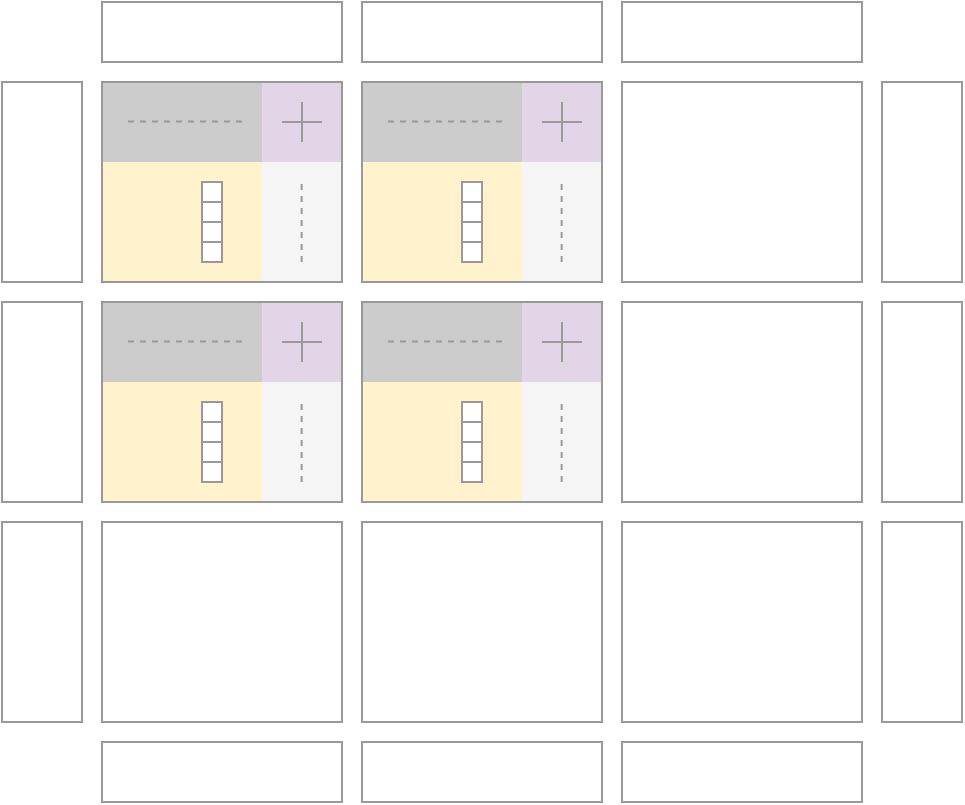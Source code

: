 <mxfile version="20.6.2" type="device"><diagram id="r5QSQ7qwRCgV-HhilGFO" name="Page-1"><mxGraphModel dx="882" dy="587" grid="1" gridSize="10" guides="1" tooltips="1" connect="1" arrows="1" fold="1" page="1" pageScale="1" pageWidth="827" pageHeight="1169" math="0" shadow="0"><root><mxCell id="0"/><mxCell id="1" parent="0"/><mxCell id="Y2Xyqurv45fn3SS9aa2r-15" value="" style="group" vertex="1" connectable="0" parent="1"><mxGeometry x="160" y="160" width="120" height="100" as="geometry"/></mxCell><mxCell id="Y2Xyqurv45fn3SS9aa2r-1" value="" style="rounded=0;whiteSpace=wrap;html=1;fillColor=#CCCCCC;strokeColor=none;fontColor=#333333;" vertex="1" parent="Y2Xyqurv45fn3SS9aa2r-15"><mxGeometry width="80" height="40" as="geometry"/></mxCell><mxCell id="Y2Xyqurv45fn3SS9aa2r-3" value="" style="rounded=0;whiteSpace=wrap;html=1;fillColor=#fff2cc;strokeColor=none;" vertex="1" parent="Y2Xyqurv45fn3SS9aa2r-15"><mxGeometry y="40" width="80" height="60" as="geometry"/></mxCell><mxCell id="Y2Xyqurv45fn3SS9aa2r-4" value="" style="rounded=0;whiteSpace=wrap;html=1;fillColor=#f5f5f5;strokeColor=none;fontColor=#333333;" vertex="1" parent="Y2Xyqurv45fn3SS9aa2r-15"><mxGeometry x="80" y="40" width="40" height="60" as="geometry"/></mxCell><mxCell id="Y2Xyqurv45fn3SS9aa2r-5" value="" style="rounded=0;whiteSpace=wrap;html=1;fillColor=#e1d5e7;strokeColor=none;" vertex="1" parent="Y2Xyqurv45fn3SS9aa2r-15"><mxGeometry x="80" width="40" height="40" as="geometry"/></mxCell><mxCell id="Y2Xyqurv45fn3SS9aa2r-6" value="" style="rounded=0;whiteSpace=wrap;html=1;strokeColor=#999999;" vertex="1" parent="Y2Xyqurv45fn3SS9aa2r-15"><mxGeometry x="50" y="50" width="10" height="10" as="geometry"/></mxCell><mxCell id="Y2Xyqurv45fn3SS9aa2r-7" value="" style="rounded=0;whiteSpace=wrap;html=1;strokeColor=#999999;" vertex="1" parent="Y2Xyqurv45fn3SS9aa2r-15"><mxGeometry x="50" y="60" width="10" height="10" as="geometry"/></mxCell><mxCell id="Y2Xyqurv45fn3SS9aa2r-8" value="" style="rounded=0;whiteSpace=wrap;html=1;strokeColor=#999999;" vertex="1" parent="Y2Xyqurv45fn3SS9aa2r-15"><mxGeometry x="50" y="70" width="10" height="10" as="geometry"/></mxCell><mxCell id="Y2Xyqurv45fn3SS9aa2r-9" value="" style="rounded=0;whiteSpace=wrap;html=1;strokeColor=#999999;" vertex="1" parent="Y2Xyqurv45fn3SS9aa2r-15"><mxGeometry x="50" y="80" width="10" height="10" as="geometry"/></mxCell><mxCell id="Y2Xyqurv45fn3SS9aa2r-10" value="" style="endArrow=none;dashed=1;html=1;rounded=0;strokeColor=#999999;" edge="1" parent="Y2Xyqurv45fn3SS9aa2r-15"><mxGeometry width="50" height="50" relative="1" as="geometry"><mxPoint x="99.81" y="90" as="sourcePoint"/><mxPoint x="99.81" y="50" as="targetPoint"/></mxGeometry></mxCell><mxCell id="Y2Xyqurv45fn3SS9aa2r-11" value="" style="endArrow=none;dashed=1;html=1;rounded=0;strokeColor=#999999;" edge="1" parent="Y2Xyqurv45fn3SS9aa2r-15"><mxGeometry width="50" height="50" relative="1" as="geometry"><mxPoint x="70" y="19.81" as="sourcePoint"/><mxPoint x="10" y="19.81" as="targetPoint"/></mxGeometry></mxCell><mxCell id="Y2Xyqurv45fn3SS9aa2r-12" value="" style="endArrow=none;html=1;rounded=0;strokeColor=#999999;" edge="1" parent="Y2Xyqurv45fn3SS9aa2r-15"><mxGeometry width="50" height="50" relative="1" as="geometry"><mxPoint x="90" y="20" as="sourcePoint"/><mxPoint x="110" y="20" as="targetPoint"/></mxGeometry></mxCell><mxCell id="Y2Xyqurv45fn3SS9aa2r-13" value="" style="endArrow=none;html=1;rounded=0;strokeColor=#999999;" edge="1" parent="Y2Xyqurv45fn3SS9aa2r-15"><mxGeometry width="50" height="50" relative="1" as="geometry"><mxPoint x="100" y="10" as="sourcePoint"/><mxPoint x="100" y="30" as="targetPoint"/></mxGeometry></mxCell><mxCell id="Y2Xyqurv45fn3SS9aa2r-14" value="" style="rounded=0;whiteSpace=wrap;html=1;strokeColor=#999999;fillColor=none;" vertex="1" parent="Y2Xyqurv45fn3SS9aa2r-15"><mxGeometry width="120" height="100" as="geometry"/></mxCell><mxCell id="Y2Xyqurv45fn3SS9aa2r-16" value="" style="group" vertex="1" connectable="0" parent="1"><mxGeometry x="160" y="270" width="120" height="100" as="geometry"/></mxCell><mxCell id="Y2Xyqurv45fn3SS9aa2r-17" value="" style="rounded=0;whiteSpace=wrap;html=1;fillColor=#CCCCCC;strokeColor=none;fontColor=#333333;" vertex="1" parent="Y2Xyqurv45fn3SS9aa2r-16"><mxGeometry width="80" height="40" as="geometry"/></mxCell><mxCell id="Y2Xyqurv45fn3SS9aa2r-18" value="" style="rounded=0;whiteSpace=wrap;html=1;fillColor=#fff2cc;strokeColor=none;" vertex="1" parent="Y2Xyqurv45fn3SS9aa2r-16"><mxGeometry y="40" width="80" height="60" as="geometry"/></mxCell><mxCell id="Y2Xyqurv45fn3SS9aa2r-19" value="" style="rounded=0;whiteSpace=wrap;html=1;fillColor=#f5f5f5;strokeColor=none;fontColor=#333333;" vertex="1" parent="Y2Xyqurv45fn3SS9aa2r-16"><mxGeometry x="80" y="40" width="40" height="60" as="geometry"/></mxCell><mxCell id="Y2Xyqurv45fn3SS9aa2r-20" value="" style="rounded=0;whiteSpace=wrap;html=1;fillColor=#e1d5e7;strokeColor=none;" vertex="1" parent="Y2Xyqurv45fn3SS9aa2r-16"><mxGeometry x="80" width="40" height="40" as="geometry"/></mxCell><mxCell id="Y2Xyqurv45fn3SS9aa2r-21" value="" style="rounded=0;whiteSpace=wrap;html=1;strokeColor=#999999;" vertex="1" parent="Y2Xyqurv45fn3SS9aa2r-16"><mxGeometry x="50" y="50" width="10" height="10" as="geometry"/></mxCell><mxCell id="Y2Xyqurv45fn3SS9aa2r-22" value="" style="rounded=0;whiteSpace=wrap;html=1;strokeColor=#999999;" vertex="1" parent="Y2Xyqurv45fn3SS9aa2r-16"><mxGeometry x="50" y="60" width="10" height="10" as="geometry"/></mxCell><mxCell id="Y2Xyqurv45fn3SS9aa2r-23" value="" style="rounded=0;whiteSpace=wrap;html=1;strokeColor=#999999;" vertex="1" parent="Y2Xyqurv45fn3SS9aa2r-16"><mxGeometry x="50" y="70" width="10" height="10" as="geometry"/></mxCell><mxCell id="Y2Xyqurv45fn3SS9aa2r-24" value="" style="rounded=0;whiteSpace=wrap;html=1;strokeColor=#999999;" vertex="1" parent="Y2Xyqurv45fn3SS9aa2r-16"><mxGeometry x="50" y="80" width="10" height="10" as="geometry"/></mxCell><mxCell id="Y2Xyqurv45fn3SS9aa2r-25" value="" style="endArrow=none;dashed=1;html=1;rounded=0;strokeColor=#999999;" edge="1" parent="Y2Xyqurv45fn3SS9aa2r-16"><mxGeometry width="50" height="50" relative="1" as="geometry"><mxPoint x="99.81" y="90" as="sourcePoint"/><mxPoint x="99.81" y="50" as="targetPoint"/></mxGeometry></mxCell><mxCell id="Y2Xyqurv45fn3SS9aa2r-26" value="" style="endArrow=none;dashed=1;html=1;rounded=0;strokeColor=#999999;" edge="1" parent="Y2Xyqurv45fn3SS9aa2r-16"><mxGeometry width="50" height="50" relative="1" as="geometry"><mxPoint x="70" y="19.81" as="sourcePoint"/><mxPoint x="10" y="19.81" as="targetPoint"/></mxGeometry></mxCell><mxCell id="Y2Xyqurv45fn3SS9aa2r-27" value="" style="endArrow=none;html=1;rounded=0;strokeColor=#999999;" edge="1" parent="Y2Xyqurv45fn3SS9aa2r-16"><mxGeometry width="50" height="50" relative="1" as="geometry"><mxPoint x="90" y="20" as="sourcePoint"/><mxPoint x="110" y="20" as="targetPoint"/></mxGeometry></mxCell><mxCell id="Y2Xyqurv45fn3SS9aa2r-28" value="" style="endArrow=none;html=1;rounded=0;strokeColor=#999999;" edge="1" parent="Y2Xyqurv45fn3SS9aa2r-16"><mxGeometry width="50" height="50" relative="1" as="geometry"><mxPoint x="100" y="10" as="sourcePoint"/><mxPoint x="100" y="30" as="targetPoint"/></mxGeometry></mxCell><mxCell id="Y2Xyqurv45fn3SS9aa2r-29" value="" style="rounded=0;whiteSpace=wrap;html=1;strokeColor=#999999;fillColor=none;" vertex="1" parent="Y2Xyqurv45fn3SS9aa2r-16"><mxGeometry width="120" height="100" as="geometry"/></mxCell><mxCell id="Y2Xyqurv45fn3SS9aa2r-30" value="" style="group" vertex="1" connectable="0" parent="1"><mxGeometry x="290" y="160" width="120" height="100" as="geometry"/></mxCell><mxCell id="Y2Xyqurv45fn3SS9aa2r-31" value="" style="rounded=0;whiteSpace=wrap;html=1;fillColor=#CCCCCC;strokeColor=none;fontColor=#333333;" vertex="1" parent="Y2Xyqurv45fn3SS9aa2r-30"><mxGeometry width="80" height="40" as="geometry"/></mxCell><mxCell id="Y2Xyqurv45fn3SS9aa2r-32" value="" style="rounded=0;whiteSpace=wrap;html=1;fillColor=#fff2cc;strokeColor=none;" vertex="1" parent="Y2Xyqurv45fn3SS9aa2r-30"><mxGeometry y="40" width="80" height="60" as="geometry"/></mxCell><mxCell id="Y2Xyqurv45fn3SS9aa2r-33" value="" style="rounded=0;whiteSpace=wrap;html=1;fillColor=#f5f5f5;strokeColor=none;fontColor=#333333;" vertex="1" parent="Y2Xyqurv45fn3SS9aa2r-30"><mxGeometry x="80" y="40" width="40" height="60" as="geometry"/></mxCell><mxCell id="Y2Xyqurv45fn3SS9aa2r-34" value="" style="rounded=0;whiteSpace=wrap;html=1;fillColor=#e1d5e7;strokeColor=none;" vertex="1" parent="Y2Xyqurv45fn3SS9aa2r-30"><mxGeometry x="80" width="40" height="40" as="geometry"/></mxCell><mxCell id="Y2Xyqurv45fn3SS9aa2r-35" value="" style="rounded=0;whiteSpace=wrap;html=1;strokeColor=#999999;" vertex="1" parent="Y2Xyqurv45fn3SS9aa2r-30"><mxGeometry x="50" y="50" width="10" height="10" as="geometry"/></mxCell><mxCell id="Y2Xyqurv45fn3SS9aa2r-36" value="" style="rounded=0;whiteSpace=wrap;html=1;strokeColor=#999999;" vertex="1" parent="Y2Xyqurv45fn3SS9aa2r-30"><mxGeometry x="50" y="60" width="10" height="10" as="geometry"/></mxCell><mxCell id="Y2Xyqurv45fn3SS9aa2r-37" value="" style="rounded=0;whiteSpace=wrap;html=1;strokeColor=#999999;" vertex="1" parent="Y2Xyqurv45fn3SS9aa2r-30"><mxGeometry x="50" y="70" width="10" height="10" as="geometry"/></mxCell><mxCell id="Y2Xyqurv45fn3SS9aa2r-38" value="" style="rounded=0;whiteSpace=wrap;html=1;strokeColor=#999999;" vertex="1" parent="Y2Xyqurv45fn3SS9aa2r-30"><mxGeometry x="50" y="80" width="10" height="10" as="geometry"/></mxCell><mxCell id="Y2Xyqurv45fn3SS9aa2r-39" value="" style="endArrow=none;dashed=1;html=1;rounded=0;strokeColor=#999999;" edge="1" parent="Y2Xyqurv45fn3SS9aa2r-30"><mxGeometry width="50" height="50" relative="1" as="geometry"><mxPoint x="99.81" y="90" as="sourcePoint"/><mxPoint x="99.81" y="50" as="targetPoint"/></mxGeometry></mxCell><mxCell id="Y2Xyqurv45fn3SS9aa2r-40" value="" style="endArrow=none;dashed=1;html=1;rounded=0;strokeColor=#999999;" edge="1" parent="Y2Xyqurv45fn3SS9aa2r-30"><mxGeometry width="50" height="50" relative="1" as="geometry"><mxPoint x="70" y="19.81" as="sourcePoint"/><mxPoint x="10" y="19.81" as="targetPoint"/></mxGeometry></mxCell><mxCell id="Y2Xyqurv45fn3SS9aa2r-41" value="" style="endArrow=none;html=1;rounded=0;strokeColor=#999999;" edge="1" parent="Y2Xyqurv45fn3SS9aa2r-30"><mxGeometry width="50" height="50" relative="1" as="geometry"><mxPoint x="90" y="20" as="sourcePoint"/><mxPoint x="110" y="20" as="targetPoint"/></mxGeometry></mxCell><mxCell id="Y2Xyqurv45fn3SS9aa2r-42" value="" style="endArrow=none;html=1;rounded=0;strokeColor=#999999;" edge="1" parent="Y2Xyqurv45fn3SS9aa2r-30"><mxGeometry width="50" height="50" relative="1" as="geometry"><mxPoint x="100" y="10" as="sourcePoint"/><mxPoint x="100" y="30" as="targetPoint"/></mxGeometry></mxCell><mxCell id="Y2Xyqurv45fn3SS9aa2r-43" value="" style="rounded=0;whiteSpace=wrap;html=1;strokeColor=#999999;fillColor=none;" vertex="1" parent="Y2Xyqurv45fn3SS9aa2r-30"><mxGeometry width="120" height="100" as="geometry"/></mxCell><mxCell id="Y2Xyqurv45fn3SS9aa2r-44" value="" style="group" vertex="1" connectable="0" parent="1"><mxGeometry x="290" y="270" width="120" height="100" as="geometry"/></mxCell><mxCell id="Y2Xyqurv45fn3SS9aa2r-45" value="" style="rounded=0;whiteSpace=wrap;html=1;fillColor=#CCCCCC;strokeColor=none;fontColor=#333333;" vertex="1" parent="Y2Xyqurv45fn3SS9aa2r-44"><mxGeometry width="80" height="40" as="geometry"/></mxCell><mxCell id="Y2Xyqurv45fn3SS9aa2r-46" value="" style="rounded=0;whiteSpace=wrap;html=1;fillColor=#fff2cc;strokeColor=none;" vertex="1" parent="Y2Xyqurv45fn3SS9aa2r-44"><mxGeometry y="40" width="80" height="60" as="geometry"/></mxCell><mxCell id="Y2Xyqurv45fn3SS9aa2r-47" value="" style="rounded=0;whiteSpace=wrap;html=1;fillColor=#f5f5f5;strokeColor=none;fontColor=#333333;" vertex="1" parent="Y2Xyqurv45fn3SS9aa2r-44"><mxGeometry x="80" y="40" width="40" height="60" as="geometry"/></mxCell><mxCell id="Y2Xyqurv45fn3SS9aa2r-48" value="" style="rounded=0;whiteSpace=wrap;html=1;fillColor=#e1d5e7;strokeColor=none;" vertex="1" parent="Y2Xyqurv45fn3SS9aa2r-44"><mxGeometry x="80" width="40" height="40" as="geometry"/></mxCell><mxCell id="Y2Xyqurv45fn3SS9aa2r-49" value="" style="rounded=0;whiteSpace=wrap;html=1;strokeColor=#999999;" vertex="1" parent="Y2Xyqurv45fn3SS9aa2r-44"><mxGeometry x="50" y="50" width="10" height="10" as="geometry"/></mxCell><mxCell id="Y2Xyqurv45fn3SS9aa2r-50" value="" style="rounded=0;whiteSpace=wrap;html=1;strokeColor=#999999;" vertex="1" parent="Y2Xyqurv45fn3SS9aa2r-44"><mxGeometry x="50" y="60" width="10" height="10" as="geometry"/></mxCell><mxCell id="Y2Xyqurv45fn3SS9aa2r-51" value="" style="rounded=0;whiteSpace=wrap;html=1;strokeColor=#999999;" vertex="1" parent="Y2Xyqurv45fn3SS9aa2r-44"><mxGeometry x="50" y="70" width="10" height="10" as="geometry"/></mxCell><mxCell id="Y2Xyqurv45fn3SS9aa2r-52" value="" style="rounded=0;whiteSpace=wrap;html=1;strokeColor=#999999;" vertex="1" parent="Y2Xyqurv45fn3SS9aa2r-44"><mxGeometry x="50" y="80" width="10" height="10" as="geometry"/></mxCell><mxCell id="Y2Xyqurv45fn3SS9aa2r-53" value="" style="endArrow=none;dashed=1;html=1;rounded=0;strokeColor=#999999;" edge="1" parent="Y2Xyqurv45fn3SS9aa2r-44"><mxGeometry width="50" height="50" relative="1" as="geometry"><mxPoint x="99.81" y="90" as="sourcePoint"/><mxPoint x="99.81" y="50" as="targetPoint"/></mxGeometry></mxCell><mxCell id="Y2Xyqurv45fn3SS9aa2r-54" value="" style="endArrow=none;dashed=1;html=1;rounded=0;strokeColor=#999999;" edge="1" parent="Y2Xyqurv45fn3SS9aa2r-44"><mxGeometry width="50" height="50" relative="1" as="geometry"><mxPoint x="70" y="19.81" as="sourcePoint"/><mxPoint x="10" y="19.81" as="targetPoint"/></mxGeometry></mxCell><mxCell id="Y2Xyqurv45fn3SS9aa2r-55" value="" style="endArrow=none;html=1;rounded=0;strokeColor=#999999;" edge="1" parent="Y2Xyqurv45fn3SS9aa2r-44"><mxGeometry width="50" height="50" relative="1" as="geometry"><mxPoint x="90" y="20" as="sourcePoint"/><mxPoint x="110" y="20" as="targetPoint"/></mxGeometry></mxCell><mxCell id="Y2Xyqurv45fn3SS9aa2r-56" value="" style="endArrow=none;html=1;rounded=0;strokeColor=#999999;" edge="1" parent="Y2Xyqurv45fn3SS9aa2r-44"><mxGeometry width="50" height="50" relative="1" as="geometry"><mxPoint x="100" y="10" as="sourcePoint"/><mxPoint x="100" y="30" as="targetPoint"/></mxGeometry></mxCell><mxCell id="Y2Xyqurv45fn3SS9aa2r-57" value="" style="rounded=0;whiteSpace=wrap;html=1;strokeColor=#999999;fillColor=none;" vertex="1" parent="Y2Xyqurv45fn3SS9aa2r-44"><mxGeometry width="120" height="100" as="geometry"/></mxCell><mxCell id="Y2Xyqurv45fn3SS9aa2r-100" value="" style="rounded=0;whiteSpace=wrap;html=1;strokeColor=#999999;fillColor=none;" vertex="1" parent="1"><mxGeometry x="290" y="380" width="120" height="100" as="geometry"/></mxCell><mxCell id="Y2Xyqurv45fn3SS9aa2r-101" value="" style="rounded=0;whiteSpace=wrap;html=1;strokeColor=#999999;fillColor=none;" vertex="1" parent="1"><mxGeometry x="420" y="380" width="120" height="100" as="geometry"/></mxCell><mxCell id="Y2Xyqurv45fn3SS9aa2r-102" value="" style="rounded=0;whiteSpace=wrap;html=1;strokeColor=#999999;fillColor=none;" vertex="1" parent="1"><mxGeometry x="160" y="380" width="120" height="100" as="geometry"/></mxCell><mxCell id="Y2Xyqurv45fn3SS9aa2r-103" value="" style="rounded=0;whiteSpace=wrap;html=1;strokeColor=#999999;fillColor=none;" vertex="1" parent="1"><mxGeometry x="420" y="270" width="120" height="100" as="geometry"/></mxCell><mxCell id="Y2Xyqurv45fn3SS9aa2r-104" value="" style="rounded=0;whiteSpace=wrap;html=1;strokeColor=#999999;fillColor=none;" vertex="1" parent="1"><mxGeometry x="420" y="160" width="120" height="100" as="geometry"/></mxCell><mxCell id="Y2Xyqurv45fn3SS9aa2r-110" value="" style="rounded=0;whiteSpace=wrap;html=1;strokeColor=#999999;fillColor=none;" vertex="1" parent="1"><mxGeometry x="110" y="380" width="40" height="100" as="geometry"/></mxCell><mxCell id="Y2Xyqurv45fn3SS9aa2r-111" value="" style="rounded=0;whiteSpace=wrap;html=1;strokeColor=#999999;fillColor=none;" vertex="1" parent="1"><mxGeometry x="550" y="380" width="40" height="100" as="geometry"/></mxCell><mxCell id="Y2Xyqurv45fn3SS9aa2r-112" value="" style="rounded=0;whiteSpace=wrap;html=1;strokeColor=#999999;fillColor=none;" vertex="1" parent="1"><mxGeometry x="550" y="270" width="40" height="100" as="geometry"/></mxCell><mxCell id="Y2Xyqurv45fn3SS9aa2r-113" value="" style="rounded=0;whiteSpace=wrap;html=1;strokeColor=#999999;fillColor=none;" vertex="1" parent="1"><mxGeometry x="550" y="160" width="40" height="100" as="geometry"/></mxCell><mxCell id="Y2Xyqurv45fn3SS9aa2r-114" value="" style="rounded=0;whiteSpace=wrap;html=1;strokeColor=#999999;fillColor=none;" vertex="1" parent="1"><mxGeometry x="420" y="120" width="120" height="30" as="geometry"/></mxCell><mxCell id="Y2Xyqurv45fn3SS9aa2r-115" value="" style="rounded=0;whiteSpace=wrap;html=1;strokeColor=#999999;fillColor=none;" vertex="1" parent="1"><mxGeometry x="160" y="490" width="120" height="30" as="geometry"/></mxCell><mxCell id="Y2Xyqurv45fn3SS9aa2r-116" value="" style="rounded=0;whiteSpace=wrap;html=1;strokeColor=#999999;fillColor=none;" vertex="1" parent="1"><mxGeometry x="290" y="490" width="120" height="30" as="geometry"/></mxCell><mxCell id="Y2Xyqurv45fn3SS9aa2r-117" value="" style="rounded=0;whiteSpace=wrap;html=1;strokeColor=#999999;fillColor=none;" vertex="1" parent="1"><mxGeometry x="420" y="490" width="120" height="30" as="geometry"/></mxCell><mxCell id="Y2Xyqurv45fn3SS9aa2r-118" value="" style="rounded=0;whiteSpace=wrap;html=1;strokeColor=#999999;fillColor=none;" vertex="1" parent="1"><mxGeometry x="290" y="120" width="120" height="30" as="geometry"/></mxCell><mxCell id="Y2Xyqurv45fn3SS9aa2r-119" value="" style="rounded=0;whiteSpace=wrap;html=1;strokeColor=#999999;fillColor=none;" vertex="1" parent="1"><mxGeometry x="160" y="120" width="120" height="30" as="geometry"/></mxCell><mxCell id="Y2Xyqurv45fn3SS9aa2r-120" value="" style="rounded=0;whiteSpace=wrap;html=1;strokeColor=#999999;fillColor=none;" vertex="1" parent="1"><mxGeometry x="110" y="270" width="40" height="100" as="geometry"/></mxCell><mxCell id="Y2Xyqurv45fn3SS9aa2r-121" value="" style="rounded=0;whiteSpace=wrap;html=1;strokeColor=#999999;fillColor=none;" vertex="1" parent="1"><mxGeometry x="110" y="160" width="40" height="100" as="geometry"/></mxCell></root></mxGraphModel></diagram></mxfile>